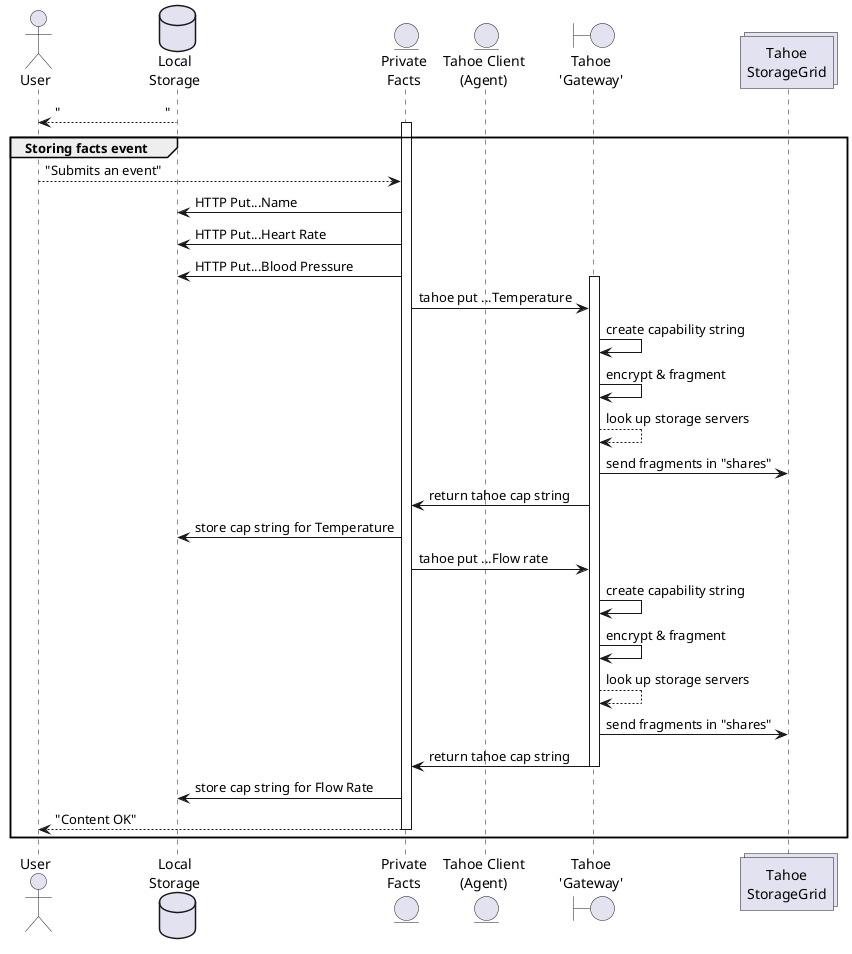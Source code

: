 @startuml
skinparam Shadowing false

actor "User" as user
Database "Local\nStorage" as local
entity "Private\nFacts" as app
entity "Tahoe Client\n(Agent)" as agent
Boundary "Tahoe\n'Gateway'" as tahoe
Collections "Tahoe\nStorageGrid" as disk

user <-- local : "                               "

group Storing facts event
activate app
user --> app : "Submits an event"
    app -> local : HTTP Put...Name
    app -> local : HTTP Put...Heart Rate
    app -> local : HTTP Put...Blood Pressure
    activate tahoe
        app -> tahoe : tahoe put ...Temperature
        tahoe -> tahoe : create capability string
        tahoe -> tahoe : encrypt & fragment
        tahoe --> tahoe : look up storage servers
        tahoe ->  disk : send fragments in "shares"
        tahoe -> app : return tahoe cap string
        app -> local : store cap string for Temperature
        app -> tahoe : tahoe put ...Flow rate
        tahoe -> tahoe : create capability string
        tahoe -> tahoe : encrypt & fragment
        tahoe --> tahoe : look up storage servers
        tahoe ->  disk : send fragments in "shares"
        tahoe -> app : return tahoe cap string
    deactivate tahoe
app -> local : store cap string for Flow Rate
app --> user : "Content OK"
deactivate app

end
@enduml